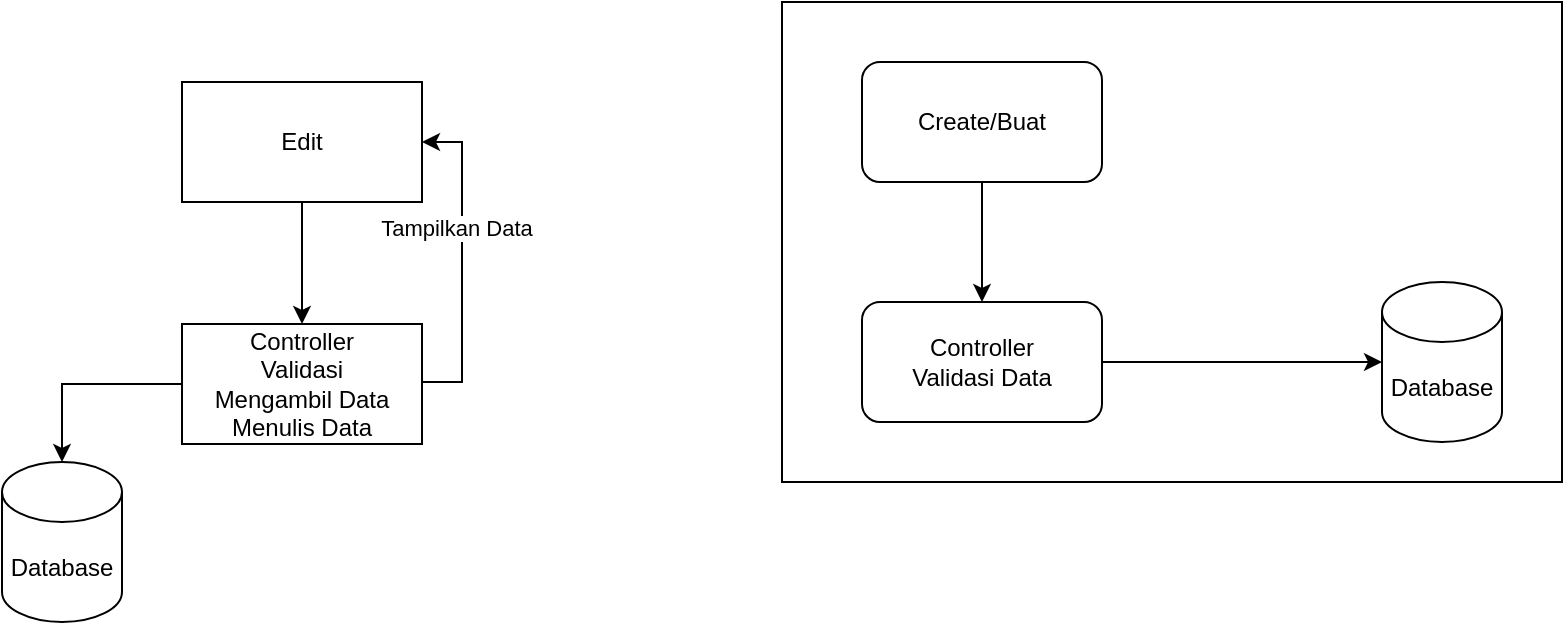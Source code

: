 <mxfile version="20.2.7" type="github">
  <diagram id="cLFzMHlZY-w-j3A8pgei" name="Page-1">
    <mxGraphModel dx="813" dy="454" grid="1" gridSize="10" guides="1" tooltips="1" connect="1" arrows="1" fold="1" page="1" pageScale="1" pageWidth="850" pageHeight="1100" math="0" shadow="0">
      <root>
        <mxCell id="0" />
        <mxCell id="1" parent="0" />
        <mxCell id="1fBW9ayHnFDUyYuJ9Qg0-11" value="" style="rounded=0;whiteSpace=wrap;html=1;" vertex="1" parent="1">
          <mxGeometry x="440" y="240" width="390" height="240" as="geometry" />
        </mxCell>
        <mxCell id="1fBW9ayHnFDUyYuJ9Qg0-7" style="edgeStyle=orthogonalEdgeStyle;rounded=0;orthogonalLoop=1;jettySize=auto;html=1;" edge="1" parent="1" source="1fBW9ayHnFDUyYuJ9Qg0-3" target="1fBW9ayHnFDUyYuJ9Qg0-6">
          <mxGeometry relative="1" as="geometry" />
        </mxCell>
        <mxCell id="1fBW9ayHnFDUyYuJ9Qg0-3" value="Create/Buat" style="rounded=1;whiteSpace=wrap;html=1;" vertex="1" parent="1">
          <mxGeometry x="480" y="270" width="120" height="60" as="geometry" />
        </mxCell>
        <mxCell id="1fBW9ayHnFDUyYuJ9Qg0-9" style="edgeStyle=orthogonalEdgeStyle;rounded=0;orthogonalLoop=1;jettySize=auto;html=1;" edge="1" parent="1" source="1fBW9ayHnFDUyYuJ9Qg0-6" target="1fBW9ayHnFDUyYuJ9Qg0-8">
          <mxGeometry relative="1" as="geometry" />
        </mxCell>
        <mxCell id="1fBW9ayHnFDUyYuJ9Qg0-6" value="Controller&lt;br&gt;Validasi Data" style="rounded=1;whiteSpace=wrap;html=1;" vertex="1" parent="1">
          <mxGeometry x="480" y="390" width="120" height="60" as="geometry" />
        </mxCell>
        <mxCell id="1fBW9ayHnFDUyYuJ9Qg0-8" value="Database" style="shape=cylinder3;whiteSpace=wrap;html=1;boundedLbl=1;backgroundOutline=1;size=15;" vertex="1" parent="1">
          <mxGeometry x="740" y="380" width="60" height="80" as="geometry" />
        </mxCell>
        <mxCell id="1fBW9ayHnFDUyYuJ9Qg0-13" style="edgeStyle=orthogonalEdgeStyle;rounded=0;orthogonalLoop=1;jettySize=auto;html=1;entryX=0.5;entryY=0;entryDx=0;entryDy=0;" edge="1" parent="1" source="1fBW9ayHnFDUyYuJ9Qg0-10" target="1fBW9ayHnFDUyYuJ9Qg0-14">
          <mxGeometry relative="1" as="geometry">
            <mxPoint x="220" y="390" as="targetPoint" />
          </mxGeometry>
        </mxCell>
        <mxCell id="1fBW9ayHnFDUyYuJ9Qg0-10" value="Edit" style="rounded=0;whiteSpace=wrap;html=1;" vertex="1" parent="1">
          <mxGeometry x="140" y="280" width="120" height="60" as="geometry" />
        </mxCell>
        <mxCell id="1fBW9ayHnFDUyYuJ9Qg0-12" value="Database" style="shape=cylinder3;whiteSpace=wrap;html=1;boundedLbl=1;backgroundOutline=1;size=15;" vertex="1" parent="1">
          <mxGeometry x="50" y="470" width="60" height="80" as="geometry" />
        </mxCell>
        <mxCell id="1fBW9ayHnFDUyYuJ9Qg0-15" style="edgeStyle=orthogonalEdgeStyle;rounded=0;orthogonalLoop=1;jettySize=auto;html=1;" edge="1" parent="1" source="1fBW9ayHnFDUyYuJ9Qg0-14" target="1fBW9ayHnFDUyYuJ9Qg0-12">
          <mxGeometry relative="1" as="geometry" />
        </mxCell>
        <mxCell id="1fBW9ayHnFDUyYuJ9Qg0-16" style="edgeStyle=orthogonalEdgeStyle;rounded=0;orthogonalLoop=1;jettySize=auto;html=1;entryX=1;entryY=0.5;entryDx=0;entryDy=0;" edge="1" parent="1" source="1fBW9ayHnFDUyYuJ9Qg0-14" target="1fBW9ayHnFDUyYuJ9Qg0-10">
          <mxGeometry relative="1" as="geometry">
            <mxPoint x="330" y="310" as="targetPoint" />
            <Array as="points">
              <mxPoint x="280" y="430" />
              <mxPoint x="280" y="310" />
            </Array>
          </mxGeometry>
        </mxCell>
        <mxCell id="1fBW9ayHnFDUyYuJ9Qg0-17" value="Tampilkan Data" style="edgeLabel;html=1;align=center;verticalAlign=middle;resizable=0;points=[];" vertex="1" connectable="0" parent="1fBW9ayHnFDUyYuJ9Qg0-16">
          <mxGeometry x="0.214" y="3" relative="1" as="geometry">
            <mxPoint as="offset" />
          </mxGeometry>
        </mxCell>
        <mxCell id="1fBW9ayHnFDUyYuJ9Qg0-14" value="Controller&lt;br&gt;Validasi&lt;br&gt;Mengambil Data&lt;br&gt;Menulis Data" style="rounded=0;whiteSpace=wrap;html=1;" vertex="1" parent="1">
          <mxGeometry x="140" y="401" width="120" height="60" as="geometry" />
        </mxCell>
      </root>
    </mxGraphModel>
  </diagram>
</mxfile>
